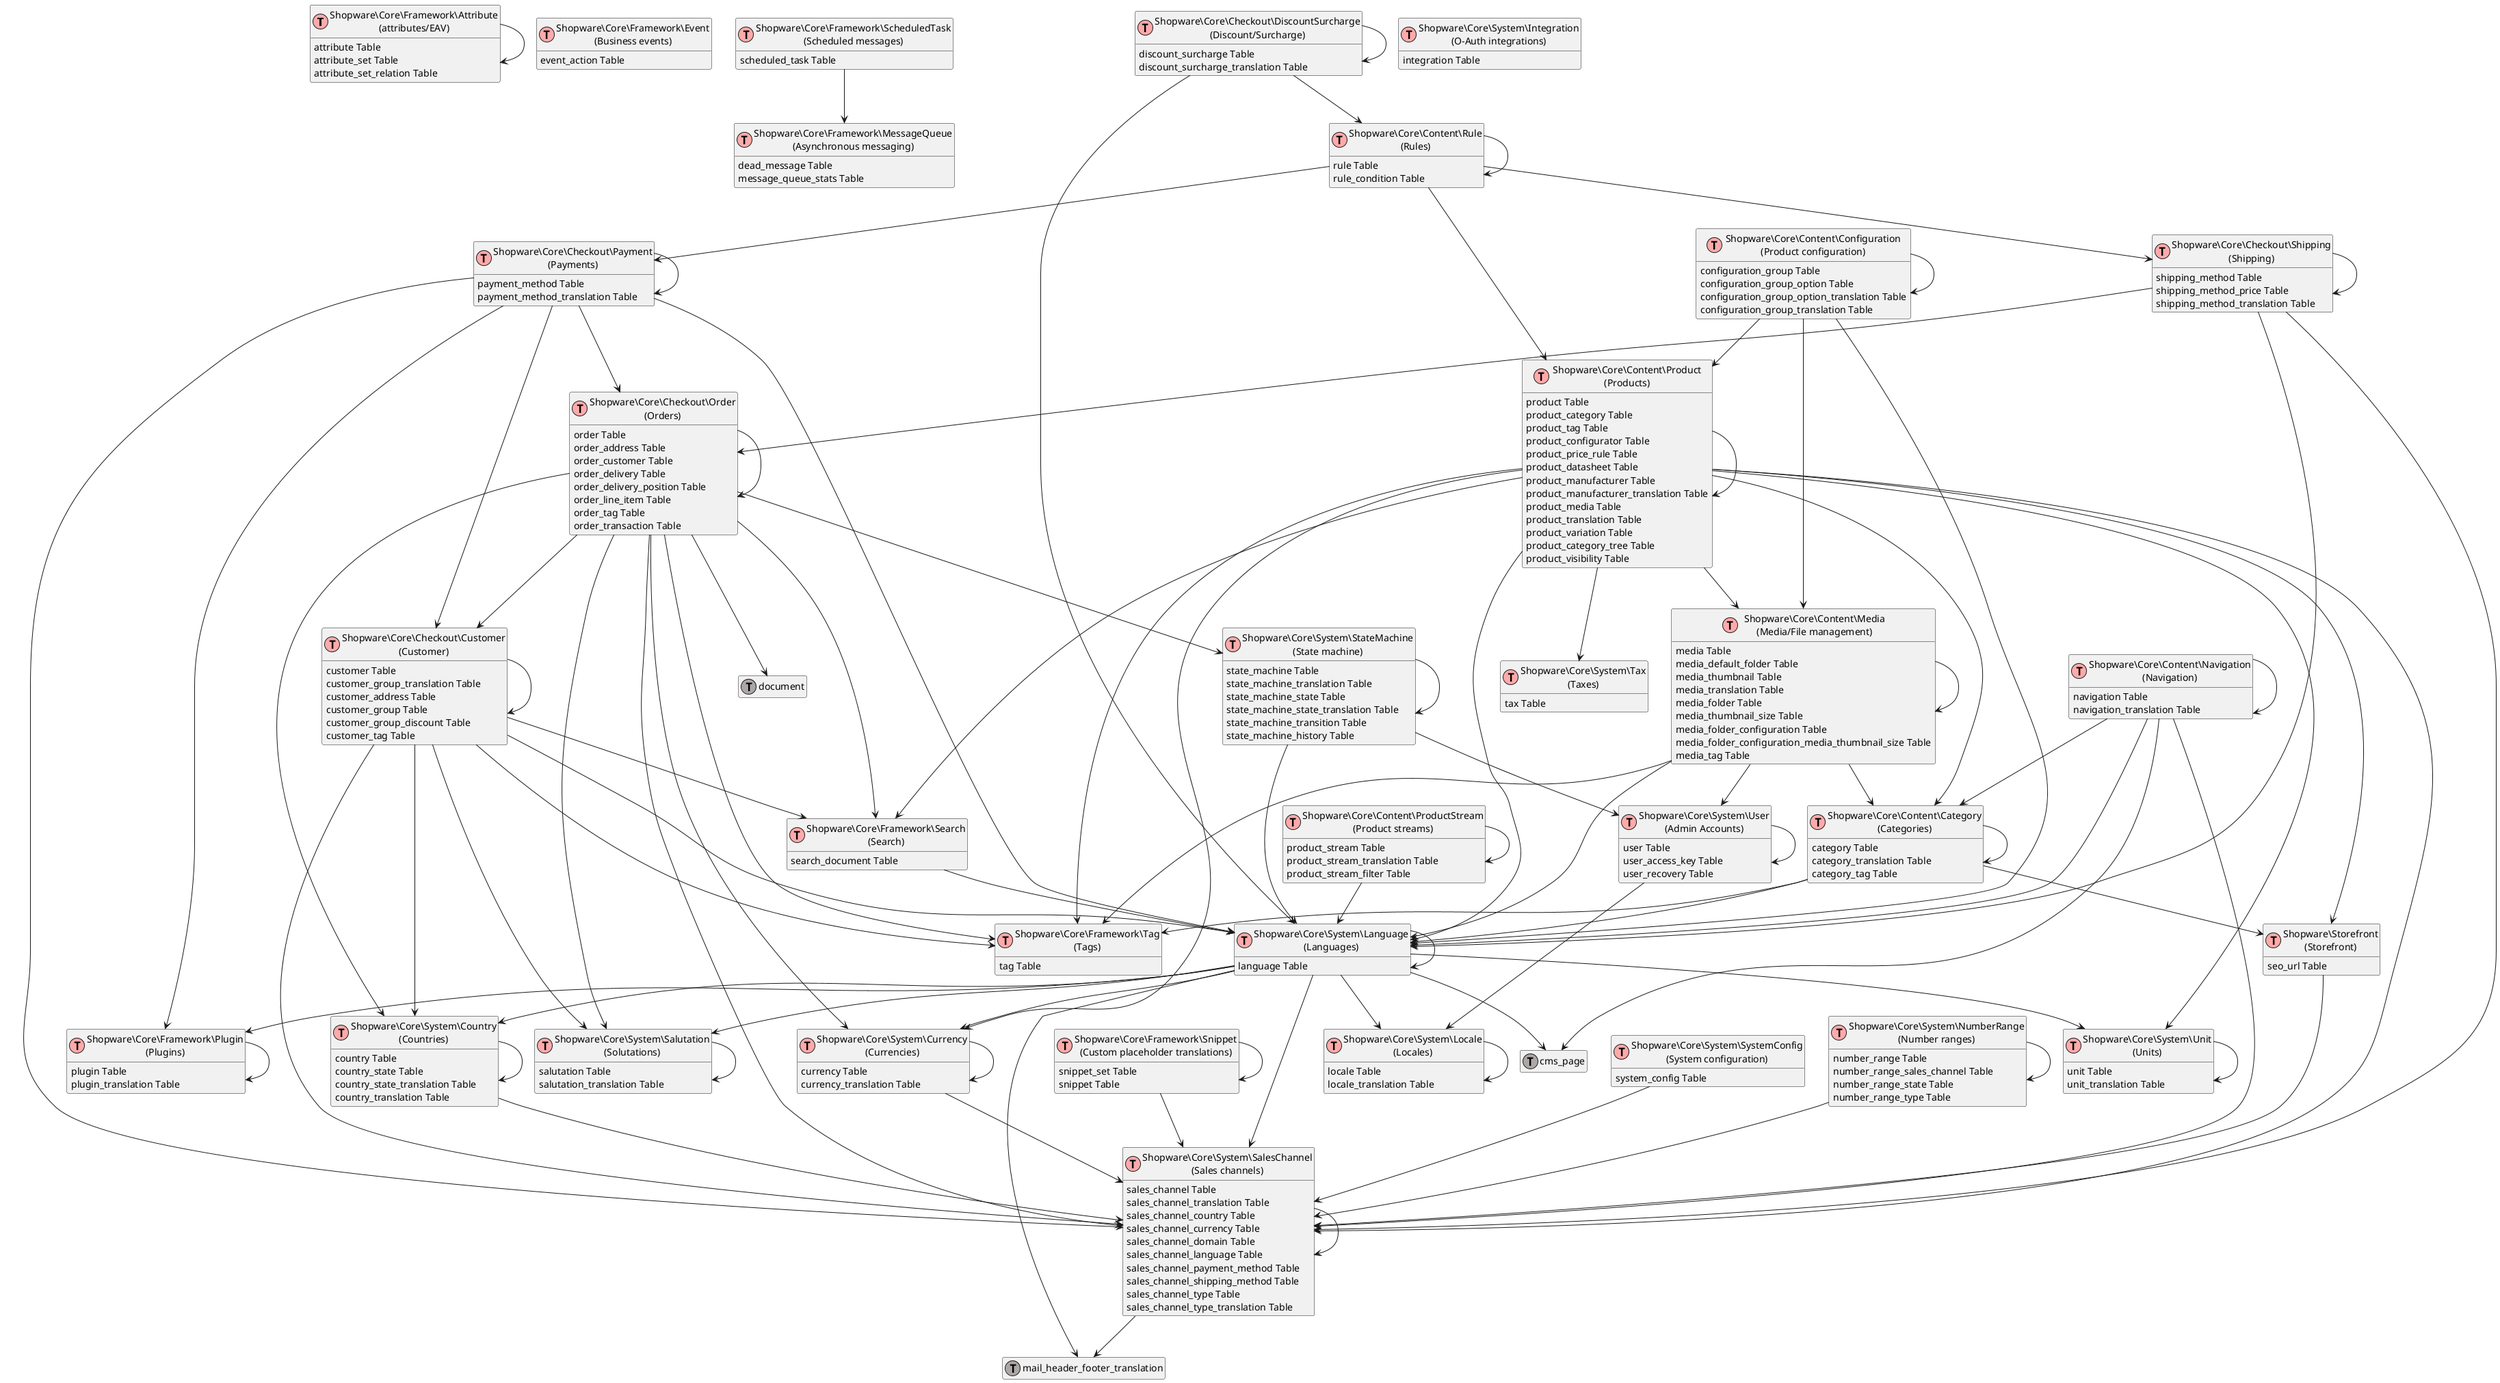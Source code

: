 @startuml
' uncomment the line below if you're using computer with a retina display
' skinparam dpi 300
!define Table(name,desc) class name as "desc" << (T,#FFAAAA) >>
!define ForeignTable(name,desc) class name as "desc" << (T,#ada6a6) >>
!define TranslationTable(name,desc) class name as "desc" << (I,#4286f4) >>
' we use bold for primary key
' green color for unique
' and underscore for not_null
!define primary_key(x) <b>x</b>
!define unique(x) <color:green>x</color>
!define not_null(x) <u>x</u>
' other tags available:
' <i></i>
' <back:COLOR></color>, where color is a color name or html color code
' (#FFAACC)
' see: http://plantuml.com/classes.html#More
hide methods
hide stereotypes
hide empty members
skinparam backgroundColor #FFFFFF

' entities

Table(ShopwareCoreFrameworkAttribute, "Shopware\Core\Framework\Attribute\n(attributes/EAV)") {
   attribute Table
   attribute_set Table
   attribute_set_relation Table
}
Table(ShopwareCoreFrameworkEvent, "Shopware\Core\Framework\Event\n(Business events)") {
   event_action Table
}
Table(ShopwareCoreFrameworkMessageQueue, "Shopware\Core\Framework\MessageQueue\n(Asynchronous messaging)") {
   dead_message Table
   message_queue_stats Table
}
Table(ShopwareCoreFrameworkPlugin, "Shopware\Core\Framework\Plugin\n(Plugins)") {
   plugin Table
   plugin_translation Table
}
Table(ShopwareCoreFrameworkScheduledTask, "Shopware\Core\Framework\ScheduledTask\n(Scheduled messages)") {
   scheduled_task Table
}
Table(ShopwareCoreFrameworkTag, "Shopware\Core\Framework\Tag\n(Tags)") {
   tag Table
}
Table(ShopwareCoreSystemSalesChannel, "Shopware\Core\System\SalesChannel\n(Sales channels)") {
   sales_channel Table
   sales_channel_translation Table
   sales_channel_country Table
   sales_channel_currency Table
   sales_channel_domain Table
   sales_channel_language Table
   sales_channel_payment_method Table
   sales_channel_shipping_method Table
   sales_channel_type Table
   sales_channel_type_translation Table
}
Table(ShopwareCoreSystemCountry, "Shopware\Core\System\Country\n(Countries)") {
   country Table
   country_state Table
   country_state_translation Table
   country_translation Table
}
Table(ShopwareCoreSystemCurrency, "Shopware\Core\System\Currency\n(Currencies)") {
   currency Table
   currency_translation Table
}
Table(ShopwareCoreSystemLocale, "Shopware\Core\System\Locale\n(Locales)") {
   locale Table
   locale_translation Table
}
Table(ShopwareCoreFrameworkSnippet, "Shopware\Core\Framework\Snippet\n(Custom placeholder translations)") {
   snippet_set Table
   snippet Table
}
Table(ShopwareCoreSystemSalutation, "Shopware\Core\System\Salutation\n(Solutations)") {
   salutation Table
   salutation_translation Table
}
Table(ShopwareCoreSystemTax, "Shopware\Core\System\Tax\n(Taxes)") {
   tax Table
}
Table(ShopwareCoreSystemUnit, "Shopware\Core\System\Unit\n(Units)") {
   unit Table
   unit_translation Table
}
Table(ShopwareCoreSystemUser, "Shopware\Core\System\User\n(Admin Accounts)") {
   user Table
   user_access_key Table
   user_recovery Table
}
Table(ShopwareCoreSystemLanguage, "Shopware\Core\System\Language\n(Languages)") {
   language Table
}
Table(ShopwareCoreSystemIntegration, "Shopware\Core\System\Integration\n(O-Auth integrations)") {
   integration Table
}
Table(ShopwareCoreSystemStateMachine, "Shopware\Core\System\StateMachine\n(State machine)") {
   state_machine Table
   state_machine_translation Table
   state_machine_state Table
   state_machine_state_translation Table
   state_machine_transition Table
   state_machine_history Table
}
Table(ShopwareCoreSystemSystemConfig, "Shopware\Core\System\SystemConfig\n(System configuration)") {
   system_config Table
}
Table(ShopwareCoreSystemNumberRange, "Shopware\Core\System\NumberRange\n(Number ranges)") {
   number_range Table
   number_range_sales_channel Table
   number_range_state Table
   number_range_type Table
}
Table(ShopwareCoreContentCategory, "Shopware\Core\Content\Category\n(Categories)") {
   category Table
   category_translation Table
   category_tag Table
}
Table(ShopwareCoreContentMedia, "Shopware\Core\Content\Media\n(Media/File management)") {
   media Table
   media_default_folder Table
   media_thumbnail Table
   media_translation Table
   media_folder Table
   media_thumbnail_size Table
   media_folder_configuration Table
   media_folder_configuration_media_thumbnail_size Table
   media_tag Table
}
Table(ShopwareCoreContentProduct, "Shopware\Core\Content\Product\n(Products)") {
   product Table
   product_category Table
   product_tag Table
   product_configurator Table
   product_price_rule Table
   product_datasheet Table
   product_manufacturer Table
   product_manufacturer_translation Table
   product_media Table
   product_translation Table
   product_variation Table
   product_category_tree Table
   product_visibility Table
}
Table(ShopwareCoreFrameworkSearch, "Shopware\Core\Framework\Search\n(Search)") {
   search_document Table
}
Table(ShopwareCoreContentNavigation, "Shopware\Core\Content\Navigation\n(Navigation)") {
   navigation Table
   navigation_translation Table
}
Table(ShopwareCoreContentRule, "Shopware\Core\Content\Rule\n(Rules)") {
   rule Table
   rule_condition Table
}
Table(ShopwareCoreContentProductStream, "Shopware\Core\Content\ProductStream\n(Product streams)") {
   product_stream Table
   product_stream_translation Table
   product_stream_filter Table
}
Table(ShopwareCoreContentConfiguration, "Shopware\Core\Content\Configuration\n(Product configuration)") {
   configuration_group Table
   configuration_group_option Table
   configuration_group_option_translation Table
   configuration_group_translation Table
}
Table(ShopwareCoreCheckoutCustomer, "Shopware\Core\Checkout\Customer\n(Customer)") {
   customer Table
   customer_group_translation Table
   customer_address Table
   customer_group Table
   customer_group_discount Table
   customer_tag Table
}
Table(ShopwareCoreCheckoutOrder, "Shopware\Core\Checkout\Order\n(Orders)") {
   order Table
   order_address Table
   order_customer Table
   order_delivery Table
   order_delivery_position Table
   order_line_item Table
   order_tag Table
   order_transaction Table
}
Table(ShopwareCoreCheckoutPayment, "Shopware\Core\Checkout\Payment\n(Payments)") {
   payment_method Table
   payment_method_translation Table
}
Table(ShopwareCoreCheckoutShipping, "Shopware\Core\Checkout\Shipping\n(Shipping)") {
   shipping_method Table
   shipping_method_price Table
   shipping_method_translation Table
}
Table(ShopwareCoreCheckoutDiscountSurcharge, "Shopware\Core\Checkout\DiscountSurcharge\n(Discount/Surcharge)") {
   discount_surcharge Table
   discount_surcharge_translation Table
}
Table(ShopwareStorefront, "Shopware\Storefront\n(Storefront)") {
   seo_url Table
}
ForeignTable(ShopwareCoreContentMailTemplate, "mail_header_footer_translation") {
}
ForeignTable(ShopwareCoreContentCms, "cms_page") {
}
ForeignTable(ShopwareCoreCheckoutDocument, "document") {
}

' relationshipd

ShopwareCoreFrameworkAttribute --> ShopwareCoreFrameworkAttribute
ShopwareCoreFrameworkScheduledTask --> ShopwareCoreFrameworkMessageQueue
ShopwareCoreFrameworkPlugin --> ShopwareCoreFrameworkPlugin
ShopwareCoreCheckoutPayment --> ShopwareCoreFrameworkPlugin
ShopwareCoreSystemLanguage --> ShopwareCoreFrameworkPlugin
ShopwareCoreContentProduct --> ShopwareCoreFrameworkTag
ShopwareCoreContentMedia --> ShopwareCoreFrameworkTag
ShopwareCoreContentCategory --> ShopwareCoreFrameworkTag
ShopwareCoreCheckoutCustomer --> ShopwareCoreFrameworkTag
ShopwareCoreCheckoutOrder --> ShopwareCoreFrameworkTag
ShopwareCoreSystemSalesChannel --> ShopwareCoreSystemSalesChannel
ShopwareCoreSystemLanguage --> ShopwareCoreSystemSalesChannel
ShopwareCoreSystemCurrency --> ShopwareCoreSystemSalesChannel
ShopwareCoreCheckoutPayment --> ShopwareCoreSystemSalesChannel
ShopwareCoreCheckoutShipping --> ShopwareCoreSystemSalesChannel
ShopwareCoreSystemCountry --> ShopwareCoreSystemSalesChannel
ShopwareCoreCheckoutOrder --> ShopwareCoreSystemSalesChannel
ShopwareCoreCheckoutCustomer --> ShopwareCoreSystemSalesChannel
ShopwareCoreSystemSystemConfig --> ShopwareCoreSystemSalesChannel
ShopwareCoreContentNavigation --> ShopwareCoreSystemSalesChannel
ShopwareCoreContentProduct --> ShopwareCoreSystemSalesChannel
ShopwareCoreSystemSalesChannel --> ShopwareCoreContentMailTemplate
ShopwareCoreSystemNumberRange --> ShopwareCoreSystemSalesChannel
ShopwareStorefront --> ShopwareCoreSystemSalesChannel
ShopwareCoreFrameworkSnippet --> ShopwareCoreSystemSalesChannel
ShopwareCoreSystemCountry --> ShopwareCoreSystemCountry
ShopwareCoreCheckoutCustomer --> ShopwareCoreSystemCountry
ShopwareCoreCheckoutOrder --> ShopwareCoreSystemCountry
ShopwareCoreSystemLanguage --> ShopwareCoreSystemCountry
ShopwareCoreSystemCurrency --> ShopwareCoreSystemCurrency
ShopwareCoreCheckoutOrder --> ShopwareCoreSystemCurrency
ShopwareCoreContentProduct --> ShopwareCoreSystemCurrency
ShopwareCoreSystemLanguage --> ShopwareCoreSystemCurrency
ShopwareCoreSystemLanguage --> ShopwareCoreSystemLocale
ShopwareCoreSystemLocale --> ShopwareCoreSystemLocale
ShopwareCoreSystemUser --> ShopwareCoreSystemLocale
ShopwareCoreFrameworkSnippet --> ShopwareCoreFrameworkSnippet
ShopwareCoreSystemSalutation --> ShopwareCoreSystemSalutation
ShopwareCoreCheckoutCustomer --> ShopwareCoreSystemSalutation
ShopwareCoreCheckoutOrder --> ShopwareCoreSystemSalutation
ShopwareCoreSystemLanguage --> ShopwareCoreSystemSalutation
ShopwareCoreContentProduct --> ShopwareCoreSystemTax
ShopwareCoreContentProduct --> ShopwareCoreSystemUnit
ShopwareCoreSystemUnit --> ShopwareCoreSystemUnit
ShopwareCoreSystemLanguage --> ShopwareCoreSystemUnit
ShopwareCoreContentMedia --> ShopwareCoreSystemUser
ShopwareCoreSystemUser --> ShopwareCoreSystemUser
ShopwareCoreSystemStateMachine --> ShopwareCoreSystemUser
ShopwareCoreSystemLanguage --> ShopwareCoreSystemLanguage
ShopwareCoreCheckoutCustomer --> ShopwareCoreSystemLanguage
ShopwareCoreContentCategory --> ShopwareCoreSystemLanguage
ShopwareCoreContentMedia --> ShopwareCoreSystemLanguage
ShopwareCoreCheckoutPayment --> ShopwareCoreSystemLanguage
ShopwareCoreContentProduct --> ShopwareCoreSystemLanguage
ShopwareCoreCheckoutShipping --> ShopwareCoreSystemLanguage
ShopwareCoreContentConfiguration --> ShopwareCoreSystemLanguage
ShopwareCoreCheckoutDiscountSurcharge --> ShopwareCoreSystemLanguage
ShopwareCoreFrameworkSearch --> ShopwareCoreSystemLanguage
ShopwareCoreContentProductStream --> ShopwareCoreSystemLanguage
ShopwareCoreSystemStateMachine --> ShopwareCoreSystemLanguage
ShopwareCoreSystemLanguage --> ShopwareCoreContentCms
ShopwareCoreContentNavigation --> ShopwareCoreSystemLanguage
ShopwareCoreSystemLanguage --> ShopwareCoreContentMailTemplate
ShopwareCoreSystemStateMachine --> ShopwareCoreSystemStateMachine
ShopwareCoreCheckoutOrder --> ShopwareCoreSystemStateMachine
ShopwareCoreSystemNumberRange --> ShopwareCoreSystemNumberRange
ShopwareCoreContentCategory --> ShopwareCoreContentCategory
ShopwareCoreContentMedia --> ShopwareCoreContentCategory
ShopwareCoreContentNavigation --> ShopwareCoreContentCategory
ShopwareCoreContentProduct --> ShopwareCoreContentCategory
ShopwareCoreContentCategory --> ShopwareStorefront
ShopwareCoreContentProduct --> ShopwareCoreContentMedia
ShopwareCoreContentMedia --> ShopwareCoreContentMedia
ShopwareCoreContentConfiguration --> ShopwareCoreContentMedia
ShopwareCoreContentProduct --> ShopwareCoreContentProduct
ShopwareCoreContentProduct --> ShopwareCoreFrameworkSearch
ShopwareCoreContentProduct --> ShopwareStorefront
ShopwareCoreContentConfiguration --> ShopwareCoreContentProduct
ShopwareCoreContentRule --> ShopwareCoreContentProduct
ShopwareCoreContentNavigation --> ShopwareCoreContentCms
ShopwareCoreContentNavigation --> ShopwareCoreContentNavigation
ShopwareCoreContentRule --> ShopwareCoreContentRule
ShopwareCoreCheckoutDiscountSurcharge --> ShopwareCoreContentRule
ShopwareCoreContentRule --> ShopwareCoreCheckoutShipping
ShopwareCoreContentRule --> ShopwareCoreCheckoutPayment
ShopwareCoreContentProductStream --> ShopwareCoreContentProductStream
ShopwareCoreContentConfiguration --> ShopwareCoreContentConfiguration
ShopwareCoreCheckoutCustomer --> ShopwareCoreCheckoutCustomer
ShopwareCoreCheckoutPayment --> ShopwareCoreCheckoutCustomer
ShopwareCoreCheckoutOrder --> ShopwareCoreCheckoutCustomer
ShopwareCoreCheckoutCustomer --> ShopwareCoreFrameworkSearch
ShopwareCoreCheckoutOrder --> ShopwareCoreCheckoutOrder
ShopwareCoreCheckoutOrder --> ShopwareCoreCheckoutDocument
ShopwareCoreCheckoutOrder --> ShopwareCoreFrameworkSearch
ShopwareCoreCheckoutShipping --> ShopwareCoreCheckoutOrder
ShopwareCoreCheckoutPayment --> ShopwareCoreCheckoutOrder
ShopwareCoreCheckoutPayment --> ShopwareCoreCheckoutPayment
ShopwareCoreCheckoutShipping --> ShopwareCoreCheckoutShipping
ShopwareCoreCheckoutDiscountSurcharge --> ShopwareCoreCheckoutDiscountSurcharge
@enduml
